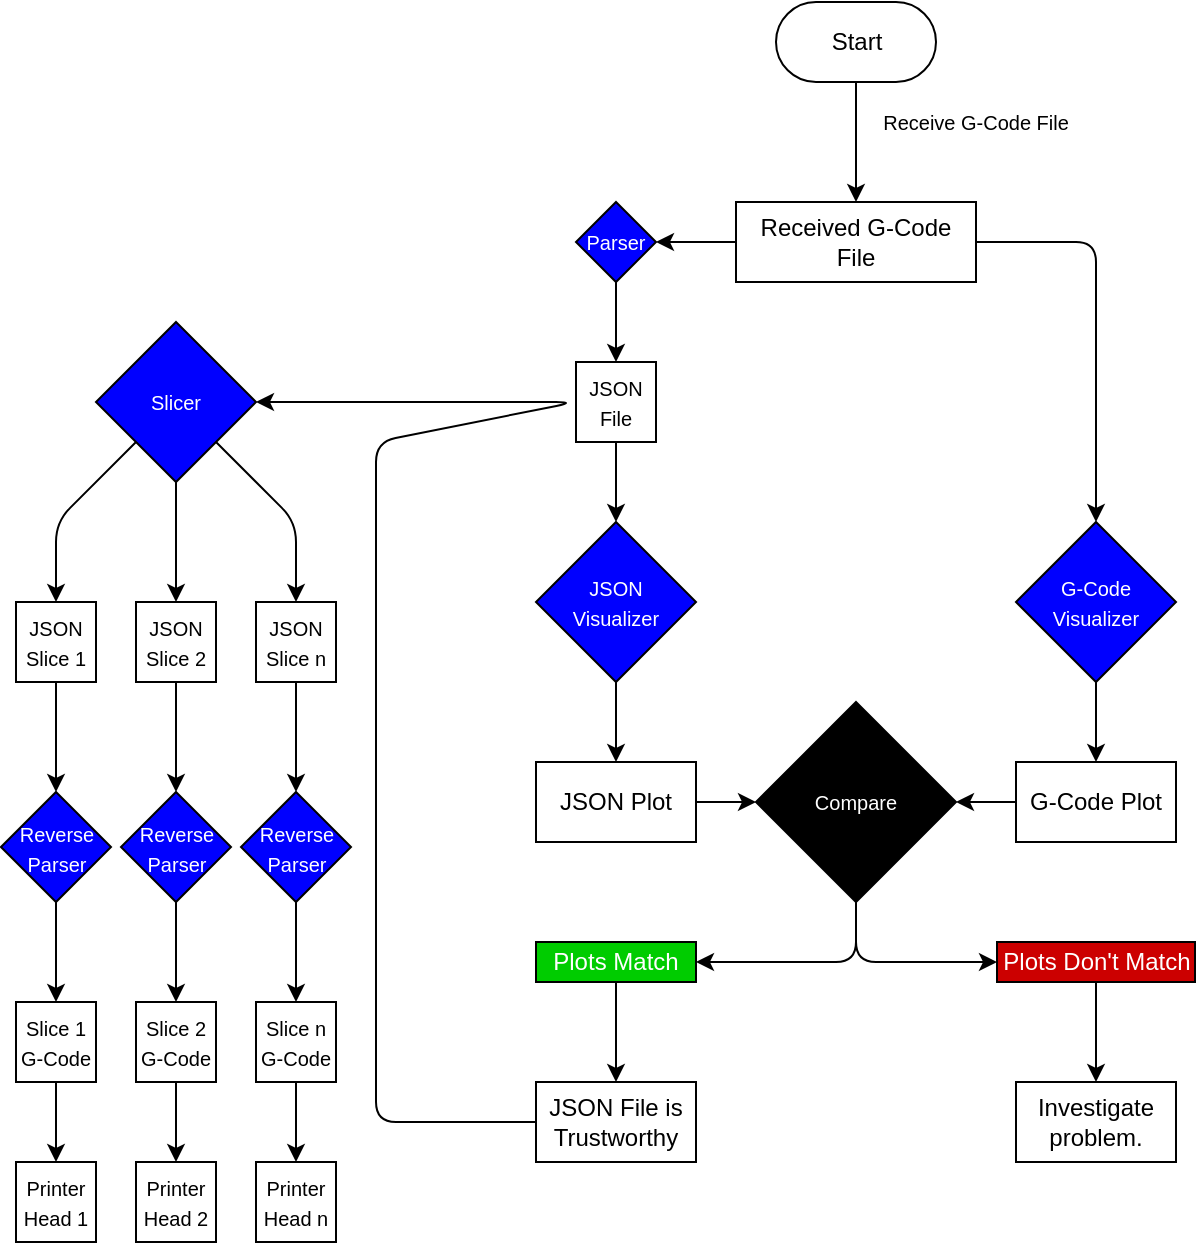 <mxfile version="14.1.5" type="github">
  <diagram id="uq7BTFc45S8QEtXnFE6A" name="Page-1">
    <mxGraphModel dx="1240" dy="649" grid="1" gridSize="10" guides="1" tooltips="1" connect="1" arrows="1" fold="1" page="1" pageScale="1" pageWidth="850" pageHeight="1100" math="0" shadow="0">
      <root>
        <mxCell id="0" />
        <mxCell id="1" parent="0" />
        <mxCell id="ZDzPzsSCuQRW6Z2vS_2U-1" value="Start" style="html=1;dashed=0;whitespace=wrap;shape=mxgraph.dfd.start" vertex="1" parent="1">
          <mxGeometry x="400" y="20" width="80" height="40" as="geometry" />
        </mxCell>
        <mxCell id="ZDzPzsSCuQRW6Z2vS_2U-2" value="" style="endArrow=classic;html=1;entryX=0.5;entryY=0;entryDx=0;entryDy=0;exitX=0.5;exitY=0.5;exitDx=0;exitDy=20;exitPerimeter=0;" edge="1" parent="1" source="ZDzPzsSCuQRW6Z2vS_2U-1" target="ZDzPzsSCuQRW6Z2vS_2U-5">
          <mxGeometry width="50" height="50" relative="1" as="geometry">
            <mxPoint x="420" y="70" as="sourcePoint" />
            <mxPoint x="446" y="120" as="targetPoint" />
          </mxGeometry>
        </mxCell>
        <mxCell id="ZDzPzsSCuQRW6Z2vS_2U-4" value="&lt;font style=&quot;font-size: 10px&quot;&gt;Receive G-Code File&lt;/font&gt;" style="text;html=1;strokeColor=none;fillColor=none;align=center;verticalAlign=middle;whiteSpace=wrap;rounded=0;" vertex="1" parent="1">
          <mxGeometry x="439.5" y="70" width="120" height="20" as="geometry" />
        </mxCell>
        <mxCell id="ZDzPzsSCuQRW6Z2vS_2U-5" value="Received G-Code File" style="rounded=0;whiteSpace=wrap;html=1;" vertex="1" parent="1">
          <mxGeometry x="380" y="120" width="120" height="40" as="geometry" />
        </mxCell>
        <mxCell id="ZDzPzsSCuQRW6Z2vS_2U-7" value="" style="endArrow=classic;html=1;exitX=1;exitY=0.5;exitDx=0;exitDy=0;entryX=0.5;entryY=0;entryDx=0;entryDy=0;" edge="1" parent="1" source="ZDzPzsSCuQRW6Z2vS_2U-5" target="ZDzPzsSCuQRW6Z2vS_2U-10">
          <mxGeometry width="50" height="50" relative="1" as="geometry">
            <mxPoint x="461" y="200" as="sourcePoint" />
            <mxPoint x="560" y="140" as="targetPoint" />
            <Array as="points">
              <mxPoint x="560" y="140" />
            </Array>
          </mxGeometry>
        </mxCell>
        <mxCell id="ZDzPzsSCuQRW6Z2vS_2U-10" value="&lt;font style=&quot;font-size: 10px&quot;&gt;G-Code Visualizer&lt;/font&gt;" style="rhombus;whiteSpace=wrap;html=1;fontColor=#FFFFFF;fillColor=#0000FF;" vertex="1" parent="1">
          <mxGeometry x="520" y="280" width="80" height="80" as="geometry" />
        </mxCell>
        <mxCell id="ZDzPzsSCuQRW6Z2vS_2U-15" value="" style="endArrow=classic;html=1;fontColor=#FFFFFF;exitX=0;exitY=0.5;exitDx=0;exitDy=0;entryX=1;entryY=0.5;entryDx=0;entryDy=0;" edge="1" parent="1" source="ZDzPzsSCuQRW6Z2vS_2U-5" target="ZDzPzsSCuQRW6Z2vS_2U-6">
          <mxGeometry width="50" height="50" relative="1" as="geometry">
            <mxPoint x="386" y="150" as="sourcePoint" />
            <mxPoint x="341" y="280" as="targetPoint" />
            <Array as="points" />
          </mxGeometry>
        </mxCell>
        <mxCell id="ZDzPzsSCuQRW6Z2vS_2U-6" value="&lt;font style=&quot;font-size: 10px&quot;&gt;Parser&lt;/font&gt;" style="rhombus;whiteSpace=wrap;html=1;fillColor=#0000FF;fontColor=#FFFFFF;" vertex="1" parent="1">
          <mxGeometry x="300" y="120" width="40" height="40" as="geometry" />
        </mxCell>
        <mxCell id="ZDzPzsSCuQRW6Z2vS_2U-9" value="&lt;font style=&quot;font-size: 10px&quot;&gt;JSON&lt;br&gt;Visualizer&lt;/font&gt;" style="rhombus;whiteSpace=wrap;html=1;fontColor=#FFFFFF;fillColor=#0000FF;" vertex="1" parent="1">
          <mxGeometry x="280" y="280" width="80" height="80" as="geometry" />
        </mxCell>
        <mxCell id="ZDzPzsSCuQRW6Z2vS_2U-16" value="JSON Plot" style="rounded=0;whiteSpace=wrap;html=1;" vertex="1" parent="1">
          <mxGeometry x="280" y="400" width="80" height="40" as="geometry" />
        </mxCell>
        <mxCell id="ZDzPzsSCuQRW6Z2vS_2U-17" value="G-Code Plot" style="rounded=0;whiteSpace=wrap;html=1;" vertex="1" parent="1">
          <mxGeometry x="520" y="400" width="80" height="40" as="geometry" />
        </mxCell>
        <mxCell id="ZDzPzsSCuQRW6Z2vS_2U-18" value="&lt;font style=&quot;font-size: 10px&quot;&gt;Compare&lt;/font&gt;" style="rhombus;whiteSpace=wrap;html=1;fontColor=#FFFFFF;fillColor=#000000;" vertex="1" parent="1">
          <mxGeometry x="390" y="370" width="100" height="100" as="geometry" />
        </mxCell>
        <mxCell id="ZDzPzsSCuQRW6Z2vS_2U-19" value="" style="endArrow=classic;html=1;exitX=0;exitY=0.5;exitDx=0;exitDy=0;entryX=1;entryY=0.5;entryDx=0;entryDy=0;" edge="1" parent="1" source="ZDzPzsSCuQRW6Z2vS_2U-17" target="ZDzPzsSCuQRW6Z2vS_2U-18">
          <mxGeometry width="50" height="50" relative="1" as="geometry">
            <mxPoint x="549.5" y="413.75" as="sourcePoint" />
            <mxPoint x="549.5" y="530" as="targetPoint" />
            <Array as="points" />
          </mxGeometry>
        </mxCell>
        <mxCell id="ZDzPzsSCuQRW6Z2vS_2U-20" value="" style="endArrow=classic;html=1;entryX=0;entryY=0.5;entryDx=0;entryDy=0;exitX=1;exitY=0.5;exitDx=0;exitDy=0;" edge="1" parent="1" source="ZDzPzsSCuQRW6Z2vS_2U-16" target="ZDzPzsSCuQRW6Z2vS_2U-18">
          <mxGeometry width="50" height="50" relative="1" as="geometry">
            <mxPoint x="370" y="440" as="sourcePoint" />
            <mxPoint x="384.5" y="523.75" as="targetPoint" />
            <Array as="points" />
          </mxGeometry>
        </mxCell>
        <mxCell id="ZDzPzsSCuQRW6Z2vS_2U-22" value="" style="endArrow=classic;html=1;exitX=0.5;exitY=1;exitDx=0;exitDy=0;entryX=0;entryY=0.5;entryDx=0;entryDy=0;" edge="1" parent="1" source="ZDzPzsSCuQRW6Z2vS_2U-18" target="ZDzPzsSCuQRW6Z2vS_2U-24">
          <mxGeometry width="50" height="50" relative="1" as="geometry">
            <mxPoint x="397.5" y="613.75" as="sourcePoint" />
            <mxPoint x="440" y="520" as="targetPoint" />
            <Array as="points">
              <mxPoint x="440" y="500" />
            </Array>
          </mxGeometry>
        </mxCell>
        <mxCell id="ZDzPzsSCuQRW6Z2vS_2U-23" value="Plots Match" style="text;html=1;align=center;verticalAlign=middle;whiteSpace=wrap;rounded=0;fontColor=#FFFFFF;strokeColor=#000000;fillColor=#00CC00;" vertex="1" parent="1">
          <mxGeometry x="280" y="490" width="80" height="20" as="geometry" />
        </mxCell>
        <mxCell id="ZDzPzsSCuQRW6Z2vS_2U-24" value="Plots Don&#39;t Match" style="text;html=1;align=center;verticalAlign=middle;whiteSpace=wrap;rounded=0;strokeColor=#000000;fillColor=#CC0000;fontColor=#FFFFFF;" vertex="1" parent="1">
          <mxGeometry x="510.5" y="490" width="99" height="20" as="geometry" />
        </mxCell>
        <mxCell id="ZDzPzsSCuQRW6Z2vS_2U-28" value="&lt;span&gt;Investigate problem.&lt;/span&gt;" style="rounded=0;whiteSpace=wrap;html=1;" vertex="1" parent="1">
          <mxGeometry x="520" y="560" width="80" height="40" as="geometry" />
        </mxCell>
        <mxCell id="ZDzPzsSCuQRW6Z2vS_2U-29" value="&lt;font style=&quot;font-size: 10px&quot;&gt;JSON File&lt;/font&gt;" style="rounded=0;whiteSpace=wrap;html=1;" vertex="1" parent="1">
          <mxGeometry x="300" y="200" width="40" height="40" as="geometry" />
        </mxCell>
        <mxCell id="ZDzPzsSCuQRW6Z2vS_2U-30" value="" style="endArrow=classic;html=1;fontColor=#FFFFFF;exitX=0.5;exitY=1;exitDx=0;exitDy=0;entryX=0.5;entryY=0;entryDx=0;entryDy=0;" edge="1" parent="1" source="ZDzPzsSCuQRW6Z2vS_2U-6" target="ZDzPzsSCuQRW6Z2vS_2U-29">
          <mxGeometry width="50" height="50" relative="1" as="geometry">
            <mxPoint x="370.5" y="200" as="sourcePoint" />
            <mxPoint x="330.5" y="200" as="targetPoint" />
            <Array as="points" />
          </mxGeometry>
        </mxCell>
        <mxCell id="ZDzPzsSCuQRW6Z2vS_2U-31" value="" style="endArrow=classic;html=1;fontColor=#FFFFFF;exitX=0.5;exitY=1;exitDx=0;exitDy=0;entryX=0.5;entryY=0;entryDx=0;entryDy=0;" edge="1" parent="1" source="ZDzPzsSCuQRW6Z2vS_2U-29" target="ZDzPzsSCuQRW6Z2vS_2U-9">
          <mxGeometry width="50" height="50" relative="1" as="geometry">
            <mxPoint x="370" y="260" as="sourcePoint" />
            <mxPoint x="370" y="300" as="targetPoint" />
            <Array as="points" />
          </mxGeometry>
        </mxCell>
        <mxCell id="ZDzPzsSCuQRW6Z2vS_2U-32" value="" style="endArrow=classic;html=1;fontColor=#FFFFFF;exitX=0.5;exitY=1;exitDx=0;exitDy=0;entryX=0.5;entryY=0;entryDx=0;entryDy=0;" edge="1" parent="1" source="ZDzPzsSCuQRW6Z2vS_2U-9" target="ZDzPzsSCuQRW6Z2vS_2U-16">
          <mxGeometry width="50" height="50" relative="1" as="geometry">
            <mxPoint x="330" y="250" as="sourcePoint" />
            <mxPoint x="330" y="290" as="targetPoint" />
            <Array as="points" />
          </mxGeometry>
        </mxCell>
        <mxCell id="ZDzPzsSCuQRW6Z2vS_2U-33" value="" style="endArrow=classic;html=1;fontColor=#FFFFFF;exitX=0.5;exitY=1;exitDx=0;exitDy=0;entryX=0.5;entryY=0;entryDx=0;entryDy=0;" edge="1" parent="1" source="ZDzPzsSCuQRW6Z2vS_2U-10" target="ZDzPzsSCuQRW6Z2vS_2U-17">
          <mxGeometry width="50" height="50" relative="1" as="geometry">
            <mxPoint x="340" y="260" as="sourcePoint" />
            <mxPoint x="340" y="300" as="targetPoint" />
            <Array as="points" />
          </mxGeometry>
        </mxCell>
        <mxCell id="ZDzPzsSCuQRW6Z2vS_2U-35" value="" style="endArrow=classic;html=1;exitX=0.5;exitY=1;exitDx=0;exitDy=0;entryX=1;entryY=0.5;entryDx=0;entryDy=0;" edge="1" parent="1" source="ZDzPzsSCuQRW6Z2vS_2U-18" target="ZDzPzsSCuQRW6Z2vS_2U-23">
          <mxGeometry width="50" height="50" relative="1" as="geometry">
            <mxPoint x="450" y="480" as="sourcePoint" />
            <mxPoint x="520.5" y="510" as="targetPoint" />
            <Array as="points">
              <mxPoint x="440" y="500" />
            </Array>
          </mxGeometry>
        </mxCell>
        <mxCell id="ZDzPzsSCuQRW6Z2vS_2U-36" value="" style="endArrow=classic;html=1;exitX=0.5;exitY=1;exitDx=0;exitDy=0;entryX=0.5;entryY=0;entryDx=0;entryDy=0;" edge="1" parent="1" source="ZDzPzsSCuQRW6Z2vS_2U-24" target="ZDzPzsSCuQRW6Z2vS_2U-28">
          <mxGeometry width="50" height="50" relative="1" as="geometry">
            <mxPoint x="490" y="560" as="sourcePoint" />
            <mxPoint x="460" y="560" as="targetPoint" />
            <Array as="points" />
          </mxGeometry>
        </mxCell>
        <mxCell id="ZDzPzsSCuQRW6Z2vS_2U-37" value="" style="endArrow=classic;html=1;exitX=0;exitY=0.5;exitDx=0;exitDy=0;entryX=1;entryY=0.5;entryDx=0;entryDy=0;" edge="1" parent="1" source="ZDzPzsSCuQRW6Z2vS_2U-38" target="ZDzPzsSCuQRW6Z2vS_2U-40">
          <mxGeometry width="50" height="50" relative="1" as="geometry">
            <mxPoint x="200" y="560" as="sourcePoint" />
            <mxPoint x="170" y="220" as="targetPoint" />
            <Array as="points">
              <mxPoint x="200" y="580" />
              <mxPoint x="200" y="240" />
              <mxPoint x="300" y="220" />
            </Array>
          </mxGeometry>
        </mxCell>
        <mxCell id="ZDzPzsSCuQRW6Z2vS_2U-38" value="&lt;span&gt;JSON File is Trustworthy&lt;/span&gt;" style="rounded=0;whiteSpace=wrap;html=1;" vertex="1" parent="1">
          <mxGeometry x="280" y="560" width="80" height="40" as="geometry" />
        </mxCell>
        <mxCell id="ZDzPzsSCuQRW6Z2vS_2U-39" value="" style="endArrow=classic;html=1;exitX=0.5;exitY=1;exitDx=0;exitDy=0;entryX=0.5;entryY=0;entryDx=0;entryDy=0;" edge="1" parent="1" source="ZDzPzsSCuQRW6Z2vS_2U-23" target="ZDzPzsSCuQRW6Z2vS_2U-38">
          <mxGeometry width="50" height="50" relative="1" as="geometry">
            <mxPoint x="319.58" y="525" as="sourcePoint" />
            <mxPoint x="310" y="550" as="targetPoint" />
            <Array as="points" />
          </mxGeometry>
        </mxCell>
        <mxCell id="ZDzPzsSCuQRW6Z2vS_2U-40" value="&lt;span style=&quot;font-size: 10px&quot;&gt;Slicer&lt;/span&gt;" style="rhombus;whiteSpace=wrap;html=1;fontColor=#FFFFFF;fillColor=#0000FF;" vertex="1" parent="1">
          <mxGeometry x="60" y="180" width="80" height="80" as="geometry" />
        </mxCell>
        <mxCell id="ZDzPzsSCuQRW6Z2vS_2U-41" value="&lt;font style=&quot;font-size: 10px&quot;&gt;JSON Slice 1&lt;/font&gt;" style="rounded=0;whiteSpace=wrap;html=1;" vertex="1" parent="1">
          <mxGeometry x="20" y="320" width="40" height="40" as="geometry" />
        </mxCell>
        <mxCell id="ZDzPzsSCuQRW6Z2vS_2U-42" value="&lt;font style=&quot;font-size: 10px&quot;&gt;JSON Slice 2&lt;br&gt;&lt;/font&gt;" style="rounded=0;whiteSpace=wrap;html=1;" vertex="1" parent="1">
          <mxGeometry x="80" y="320" width="40" height="40" as="geometry" />
        </mxCell>
        <mxCell id="ZDzPzsSCuQRW6Z2vS_2U-43" value="&lt;font style=&quot;font-size: 10px&quot;&gt;JSON Slice n&lt;br&gt;&lt;/font&gt;" style="rounded=0;whiteSpace=wrap;html=1;" vertex="1" parent="1">
          <mxGeometry x="140" y="320" width="40" height="40" as="geometry" />
        </mxCell>
        <mxCell id="ZDzPzsSCuQRW6Z2vS_2U-44" value="" style="endArrow=classic;html=1;fontColor=#FFFFFF;exitX=0.5;exitY=1;exitDx=0;exitDy=0;entryX=0.5;entryY=0;entryDx=0;entryDy=0;" edge="1" parent="1" source="ZDzPzsSCuQRW6Z2vS_2U-40" target="ZDzPzsSCuQRW6Z2vS_2U-42">
          <mxGeometry width="50" height="50" relative="1" as="geometry">
            <mxPoint x="99.71" y="270" as="sourcePoint" />
            <mxPoint x="99.71" y="310" as="targetPoint" />
            <Array as="points" />
          </mxGeometry>
        </mxCell>
        <mxCell id="ZDzPzsSCuQRW6Z2vS_2U-45" value="" style="endArrow=classic;html=1;fontColor=#FFFFFF;exitX=0;exitY=1;exitDx=0;exitDy=0;entryX=0.5;entryY=0;entryDx=0;entryDy=0;" edge="1" parent="1" source="ZDzPzsSCuQRW6Z2vS_2U-40" target="ZDzPzsSCuQRW6Z2vS_2U-41">
          <mxGeometry width="50" height="50" relative="1" as="geometry">
            <mxPoint x="50" y="250" as="sourcePoint" />
            <mxPoint x="50" y="310" as="targetPoint" />
            <Array as="points">
              <mxPoint x="40" y="280" />
            </Array>
          </mxGeometry>
        </mxCell>
        <mxCell id="ZDzPzsSCuQRW6Z2vS_2U-46" value="" style="endArrow=classic;html=1;fontColor=#FFFFFF;exitX=1;exitY=1;exitDx=0;exitDy=0;entryX=0.5;entryY=0;entryDx=0;entryDy=0;" edge="1" parent="1" source="ZDzPzsSCuQRW6Z2vS_2U-40" target="ZDzPzsSCuQRW6Z2vS_2U-43">
          <mxGeometry width="50" height="50" relative="1" as="geometry">
            <mxPoint x="90" y="250" as="sourcePoint" />
            <mxPoint x="50" y="330" as="targetPoint" />
            <Array as="points">
              <mxPoint x="160" y="280" />
            </Array>
          </mxGeometry>
        </mxCell>
        <mxCell id="ZDzPzsSCuQRW6Z2vS_2U-47" value="&lt;font style=&quot;font-size: 10px&quot;&gt;Reverse Parser&lt;/font&gt;" style="rhombus;whiteSpace=wrap;html=1;fillColor=#0000FF;fontColor=#FFFFFF;" vertex="1" parent="1">
          <mxGeometry x="12.5" y="415" width="55" height="55" as="geometry" />
        </mxCell>
        <mxCell id="ZDzPzsSCuQRW6Z2vS_2U-48" value="&lt;font style=&quot;font-size: 10px&quot;&gt;Reverse Parser&lt;/font&gt;" style="rhombus;whiteSpace=wrap;html=1;fillColor=#0000FF;fontColor=#FFFFFF;" vertex="1" parent="1">
          <mxGeometry x="72.5" y="415" width="55" height="55" as="geometry" />
        </mxCell>
        <mxCell id="ZDzPzsSCuQRW6Z2vS_2U-49" value="&lt;font style=&quot;font-size: 10px&quot;&gt;Reverse Parser&lt;/font&gt;" style="rhombus;whiteSpace=wrap;html=1;fillColor=#0000FF;fontColor=#FFFFFF;" vertex="1" parent="1">
          <mxGeometry x="132.5" y="415" width="55" height="55" as="geometry" />
        </mxCell>
        <mxCell id="ZDzPzsSCuQRW6Z2vS_2U-50" value="" style="endArrow=classic;html=1;fontColor=#FFFFFF;exitX=0.5;exitY=1;exitDx=0;exitDy=0;entryX=0.5;entryY=0;entryDx=0;entryDy=0;" edge="1" parent="1" source="ZDzPzsSCuQRW6Z2vS_2U-42" target="ZDzPzsSCuQRW6Z2vS_2U-48">
          <mxGeometry width="50" height="50" relative="1" as="geometry">
            <mxPoint x="110" y="270" as="sourcePoint" />
            <mxPoint x="110" y="330" as="targetPoint" />
            <Array as="points" />
          </mxGeometry>
        </mxCell>
        <mxCell id="ZDzPzsSCuQRW6Z2vS_2U-51" value="" style="endArrow=classic;html=1;fontColor=#FFFFFF;exitX=0.5;exitY=1;exitDx=0;exitDy=0;entryX=0.5;entryY=0;entryDx=0;entryDy=0;" edge="1" parent="1" source="ZDzPzsSCuQRW6Z2vS_2U-43" target="ZDzPzsSCuQRW6Z2vS_2U-49">
          <mxGeometry width="50" height="50" relative="1" as="geometry">
            <mxPoint x="110" y="370" as="sourcePoint" />
            <mxPoint x="110" y="410" as="targetPoint" />
            <Array as="points" />
          </mxGeometry>
        </mxCell>
        <mxCell id="ZDzPzsSCuQRW6Z2vS_2U-52" value="" style="endArrow=classic;html=1;fontColor=#FFFFFF;exitX=0.5;exitY=1;exitDx=0;exitDy=0;entryX=0.5;entryY=0;entryDx=0;entryDy=0;" edge="1" parent="1" source="ZDzPzsSCuQRW6Z2vS_2U-41" target="ZDzPzsSCuQRW6Z2vS_2U-47">
          <mxGeometry width="50" height="50" relative="1" as="geometry">
            <mxPoint x="67.5" y="370" as="sourcePoint" />
            <mxPoint x="67.5" y="410" as="targetPoint" />
            <Array as="points" />
          </mxGeometry>
        </mxCell>
        <mxCell id="ZDzPzsSCuQRW6Z2vS_2U-53" value="&lt;font style=&quot;font-size: 10px&quot;&gt;Slice 1 G-Code&lt;/font&gt;" style="rounded=0;whiteSpace=wrap;html=1;" vertex="1" parent="1">
          <mxGeometry x="20" y="520" width="40" height="40" as="geometry" />
        </mxCell>
        <mxCell id="ZDzPzsSCuQRW6Z2vS_2U-54" value="&lt;font style=&quot;font-size: 10px&quot;&gt;Slice 2 G-Code&lt;/font&gt;" style="rounded=0;whiteSpace=wrap;html=1;" vertex="1" parent="1">
          <mxGeometry x="80" y="520" width="40" height="40" as="geometry" />
        </mxCell>
        <mxCell id="ZDzPzsSCuQRW6Z2vS_2U-55" value="&lt;font style=&quot;font-size: 10px&quot;&gt;Slice n G-Code&lt;/font&gt;" style="rounded=0;whiteSpace=wrap;html=1;" vertex="1" parent="1">
          <mxGeometry x="140" y="520" width="40" height="40" as="geometry" />
        </mxCell>
        <mxCell id="ZDzPzsSCuQRW6Z2vS_2U-56" value="" style="endArrow=classic;html=1;fontColor=#FFFFFF;exitX=0.5;exitY=1;exitDx=0;exitDy=0;entryX=0.5;entryY=0;entryDx=0;entryDy=0;" edge="1" parent="1" source="ZDzPzsSCuQRW6Z2vS_2U-47" target="ZDzPzsSCuQRW6Z2vS_2U-53">
          <mxGeometry width="50" height="50" relative="1" as="geometry">
            <mxPoint x="50" y="370" as="sourcePoint" />
            <mxPoint x="50" y="410" as="targetPoint" />
            <Array as="points" />
          </mxGeometry>
        </mxCell>
        <mxCell id="ZDzPzsSCuQRW6Z2vS_2U-58" value="" style="endArrow=classic;html=1;fontColor=#FFFFFF;exitX=0.5;exitY=1;exitDx=0;exitDy=0;entryX=0.5;entryY=0;entryDx=0;entryDy=0;" edge="1" parent="1" source="ZDzPzsSCuQRW6Z2vS_2U-48" target="ZDzPzsSCuQRW6Z2vS_2U-54">
          <mxGeometry width="50" height="50" relative="1" as="geometry">
            <mxPoint x="120" y="380" as="sourcePoint" />
            <mxPoint x="120" y="420" as="targetPoint" />
            <Array as="points" />
          </mxGeometry>
        </mxCell>
        <mxCell id="ZDzPzsSCuQRW6Z2vS_2U-59" value="" style="endArrow=classic;html=1;fontColor=#FFFFFF;exitX=0.5;exitY=1;exitDx=0;exitDy=0;entryX=0.5;entryY=0;entryDx=0;entryDy=0;" edge="1" parent="1" source="ZDzPzsSCuQRW6Z2vS_2U-49" target="ZDzPzsSCuQRW6Z2vS_2U-55">
          <mxGeometry width="50" height="50" relative="1" as="geometry">
            <mxPoint x="130" y="390" as="sourcePoint" />
            <mxPoint x="130" y="430" as="targetPoint" />
            <Array as="points" />
          </mxGeometry>
        </mxCell>
        <mxCell id="ZDzPzsSCuQRW6Z2vS_2U-60" value="&lt;font style=&quot;font-size: 10px&quot;&gt;Printer Head 1&lt;/font&gt;" style="rounded=0;whiteSpace=wrap;html=1;" vertex="1" parent="1">
          <mxGeometry x="20" y="600" width="40" height="40" as="geometry" />
        </mxCell>
        <mxCell id="ZDzPzsSCuQRW6Z2vS_2U-61" value="&lt;font style=&quot;font-size: 10px&quot;&gt;Printer Head 2&lt;/font&gt;" style="rounded=0;whiteSpace=wrap;html=1;" vertex="1" parent="1">
          <mxGeometry x="80" y="600" width="40" height="40" as="geometry" />
        </mxCell>
        <mxCell id="ZDzPzsSCuQRW6Z2vS_2U-62" value="&lt;font style=&quot;font-size: 10px&quot;&gt;Printer Head n&lt;br&gt;&lt;/font&gt;" style="rounded=0;whiteSpace=wrap;html=1;" vertex="1" parent="1">
          <mxGeometry x="140" y="600" width="40" height="40" as="geometry" />
        </mxCell>
        <mxCell id="ZDzPzsSCuQRW6Z2vS_2U-63" value="" style="endArrow=classic;html=1;fontColor=#FFFFFF;exitX=0.5;exitY=1;exitDx=0;exitDy=0;entryX=0.5;entryY=0;entryDx=0;entryDy=0;" edge="1" parent="1" source="ZDzPzsSCuQRW6Z2vS_2U-53" target="ZDzPzsSCuQRW6Z2vS_2U-60">
          <mxGeometry width="50" height="50" relative="1" as="geometry">
            <mxPoint x="50" y="480" as="sourcePoint" />
            <mxPoint x="50" y="530" as="targetPoint" />
            <Array as="points" />
          </mxGeometry>
        </mxCell>
        <mxCell id="ZDzPzsSCuQRW6Z2vS_2U-64" value="" style="endArrow=classic;html=1;fontColor=#FFFFFF;exitX=0.5;exitY=1;exitDx=0;exitDy=0;entryX=0.5;entryY=0;entryDx=0;entryDy=0;" edge="1" parent="1" source="ZDzPzsSCuQRW6Z2vS_2U-54" target="ZDzPzsSCuQRW6Z2vS_2U-61">
          <mxGeometry width="50" height="50" relative="1" as="geometry">
            <mxPoint x="60" y="490" as="sourcePoint" />
            <mxPoint x="60" y="540" as="targetPoint" />
            <Array as="points" />
          </mxGeometry>
        </mxCell>
        <mxCell id="ZDzPzsSCuQRW6Z2vS_2U-65" value="" style="endArrow=classic;html=1;fontColor=#FFFFFF;exitX=0.5;exitY=1;exitDx=0;exitDy=0;entryX=0.5;entryY=0;entryDx=0;entryDy=0;" edge="1" parent="1" source="ZDzPzsSCuQRW6Z2vS_2U-55" target="ZDzPzsSCuQRW6Z2vS_2U-62">
          <mxGeometry width="50" height="50" relative="1" as="geometry">
            <mxPoint x="70" y="500" as="sourcePoint" />
            <mxPoint x="70" y="550" as="targetPoint" />
            <Array as="points" />
          </mxGeometry>
        </mxCell>
      </root>
    </mxGraphModel>
  </diagram>
</mxfile>
